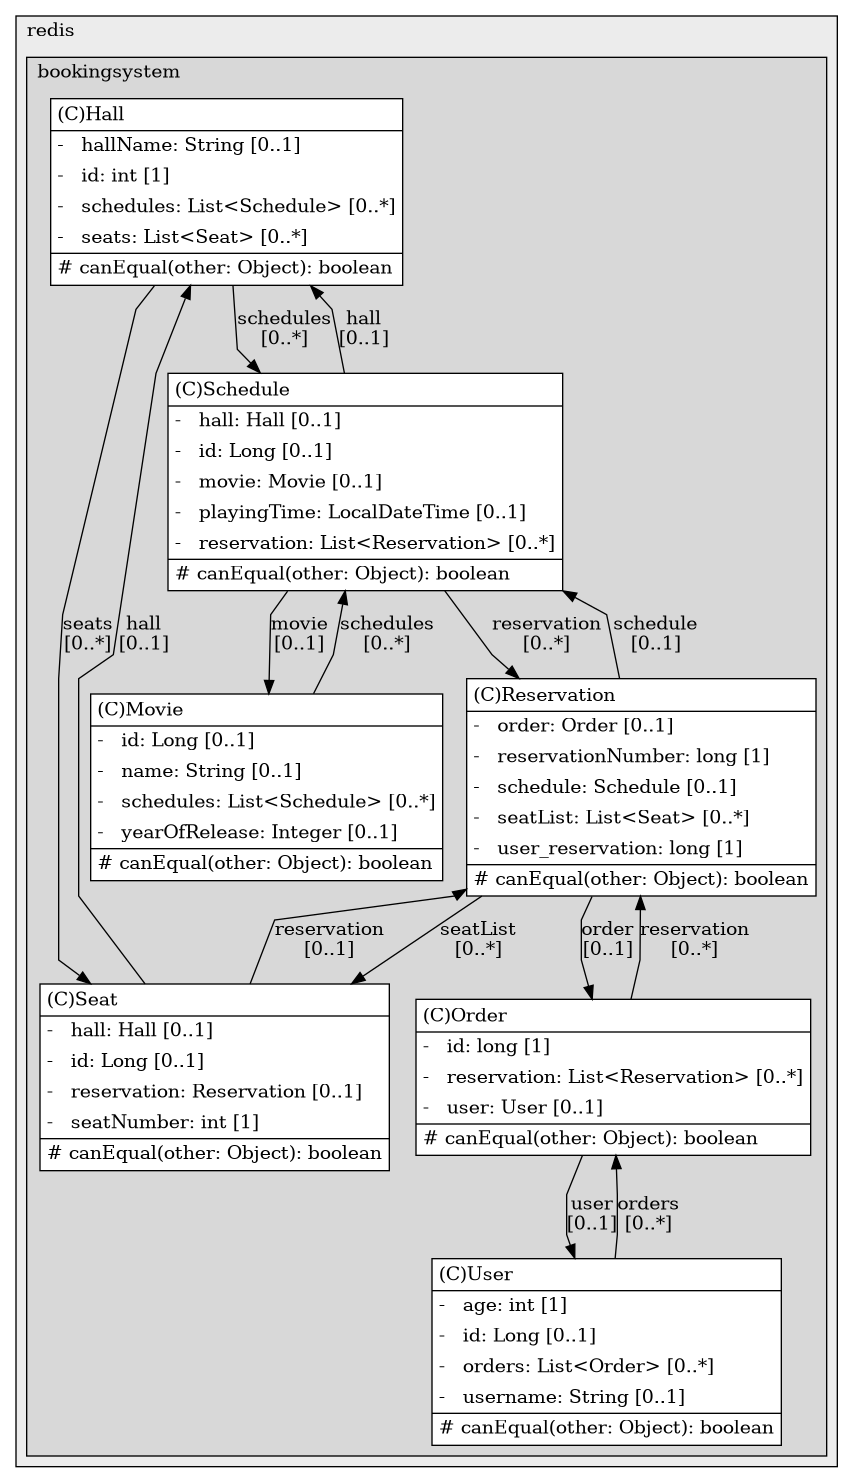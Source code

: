 @startuml

/' diagram meta data start
config=StructureConfiguration;
{
  "projectClassification": {
    "searchMode": "OpenProject", // OpenProject, AllProjects
    "includedProjects": "",
    "pathEndKeywords": "*.impl",
    "isClientPath": "",
    "isClientName": "",
    "isTestPath": "",
    "isTestName": "",
    "isMappingPath": "",
    "isMappingName": "",
    "isDataAccessPath": "",
    "isDataAccessName": "",
    "isDataStructurePath": "",
    "isDataStructureName": "",
    "isInterfaceStructuresPath": "",
    "isInterfaceStructuresName": "",
    "isEntryPointPath": "",
    "isEntryPointName": "",
    "treatFinalFieldsAsMandatory": false
  },
  "graphRestriction": {
    "classPackageExcludeFilter": "",
    "classPackageIncludeFilter": "",
    "classNameExcludeFilter": "",
    "classNameIncludeFilter": "",
    "methodNameExcludeFilter": "",
    "methodNameIncludeFilter": "",
    "removeByInheritance": "", // inheritance/annotation based filtering is done in a second step
    "removeByAnnotation": "",
    "removeByClassPackage": "", // cleanup the graph after inheritance/annotation based filtering is done
    "removeByClassName": "",
    "cutMappings": false,
    "cutEnum": true,
    "cutTests": true,
    "cutClient": true,
    "cutDataAccess": false,
    "cutInterfaceStructures": false,
    "cutDataStructures": false,
    "cutGetterAndSetter": true,
    "cutConstructors": true
  },
  "graphTraversal": {
    "forwardDepth": 6,
    "backwardDepth": 6,
    "classPackageExcludeFilter": "",
    "classPackageIncludeFilter": "",
    "classNameExcludeFilter": "",
    "classNameIncludeFilter": "",
    "methodNameExcludeFilter": "",
    "methodNameIncludeFilter": "",
    "hideMappings": false,
    "hideDataStructures": false,
    "hidePrivateMethods": true,
    "hideInterfaceCalls": true, // indirection: implementation -> interface (is hidden) -> implementation
    "onlyShowApplicationEntryPoints": false, // root node is included
    "useMethodCallsForStructureDiagram": "ForwardOnly" // ForwardOnly, BothDirections, No
  },
  "details": {
    "aggregation": "GroupByClass", // ByClass, GroupByClass, None
    "showClassGenericTypes": true,
    "showMethods": true,
    "showMethodParameterNames": true,
    "showMethodParameterTypes": true,
    "showMethodReturnType": true,
    "showPackageLevels": 2,
    "showDetailedClassStructure": true
  },
  "rootClass": "com.redis.bookingsystem.models.Hall",
  "extensionCallbackMethod": "" // qualified.class.name#methodName - signature: public static String method(String)
}
diagram meta data end '/



digraph g {
    rankdir="TB"
    splines=polyline
    

'nodes 
subgraph cluster_108389755 { 
   	label=redis
	labeljust=l
	fillcolor="#ececec"
	style=filled
   
   subgraph cluster_224165739 { 
   	label=bookingsystem
	labeljust=l
	fillcolor="#d8d8d8"
	style=filled
   
   Hall1339996560[
	label=<<TABLE BORDER="1" CELLBORDER="0" CELLPADDING="4" CELLSPACING="0">
<TR><TD ALIGN="LEFT" >(C)Hall</TD></TR>
<HR/>
<TR><TD ALIGN="LEFT" >-   hallName: String [0..1]</TD></TR>
<TR><TD ALIGN="LEFT" >-   id: int [1]</TD></TR>
<TR><TD ALIGN="LEFT" >-   schedules: List&lt;Schedule&gt; [0..*]</TD></TR>
<TR><TD ALIGN="LEFT" >-   seats: List&lt;Seat&gt; [0..*]</TD></TR>
<HR/>
<TR><TD ALIGN="LEFT" ># canEqual(other: Object): boolean</TD></TR>
</TABLE>>
	style=filled
	margin=0
	shape=plaintext
	fillcolor="#FFFFFF"
];

Movie1339996560[
	label=<<TABLE BORDER="1" CELLBORDER="0" CELLPADDING="4" CELLSPACING="0">
<TR><TD ALIGN="LEFT" >(C)Movie</TD></TR>
<HR/>
<TR><TD ALIGN="LEFT" >-   id: Long [0..1]</TD></TR>
<TR><TD ALIGN="LEFT" >-   name: String [0..1]</TD></TR>
<TR><TD ALIGN="LEFT" >-   schedules: List&lt;Schedule&gt; [0..*]</TD></TR>
<TR><TD ALIGN="LEFT" >-   yearOfRelease: Integer [0..1]</TD></TR>
<HR/>
<TR><TD ALIGN="LEFT" ># canEqual(other: Object): boolean</TD></TR>
</TABLE>>
	style=filled
	margin=0
	shape=plaintext
	fillcolor="#FFFFFF"
];

Order1339996560[
	label=<<TABLE BORDER="1" CELLBORDER="0" CELLPADDING="4" CELLSPACING="0">
<TR><TD ALIGN="LEFT" >(C)Order</TD></TR>
<HR/>
<TR><TD ALIGN="LEFT" >-   id: long [1]</TD></TR>
<TR><TD ALIGN="LEFT" >-   reservation: List&lt;Reservation&gt; [0..*]</TD></TR>
<TR><TD ALIGN="LEFT" >-   user: User [0..1]</TD></TR>
<HR/>
<TR><TD ALIGN="LEFT" ># canEqual(other: Object): boolean</TD></TR>
</TABLE>>
	style=filled
	margin=0
	shape=plaintext
	fillcolor="#FFFFFF"
];

Reservation1339996560[
	label=<<TABLE BORDER="1" CELLBORDER="0" CELLPADDING="4" CELLSPACING="0">
<TR><TD ALIGN="LEFT" >(C)Reservation</TD></TR>
<HR/>
<TR><TD ALIGN="LEFT" >-   order: Order [0..1]</TD></TR>
<TR><TD ALIGN="LEFT" >-   reservationNumber: long [1]</TD></TR>
<TR><TD ALIGN="LEFT" >-   schedule: Schedule [0..1]</TD></TR>
<TR><TD ALIGN="LEFT" >-   seatList: List&lt;Seat&gt; [0..*]</TD></TR>
<TR><TD ALIGN="LEFT" >-   user_reservation: long [1]</TD></TR>
<HR/>
<TR><TD ALIGN="LEFT" ># canEqual(other: Object): boolean</TD></TR>
</TABLE>>
	style=filled
	margin=0
	shape=plaintext
	fillcolor="#FFFFFF"
];

Schedule1339996560[
	label=<<TABLE BORDER="1" CELLBORDER="0" CELLPADDING="4" CELLSPACING="0">
<TR><TD ALIGN="LEFT" >(C)Schedule</TD></TR>
<HR/>
<TR><TD ALIGN="LEFT" >-   hall: Hall [0..1]</TD></TR>
<TR><TD ALIGN="LEFT" >-   id: Long [0..1]</TD></TR>
<TR><TD ALIGN="LEFT" >-   movie: Movie [0..1]</TD></TR>
<TR><TD ALIGN="LEFT" >-   playingTime: LocalDateTime [0..1]</TD></TR>
<TR><TD ALIGN="LEFT" >-   reservation: List&lt;Reservation&gt; [0..*]</TD></TR>
<HR/>
<TR><TD ALIGN="LEFT" ># canEqual(other: Object): boolean</TD></TR>
</TABLE>>
	style=filled
	margin=0
	shape=plaintext
	fillcolor="#FFFFFF"
];

Seat1339996560[
	label=<<TABLE BORDER="1" CELLBORDER="0" CELLPADDING="4" CELLSPACING="0">
<TR><TD ALIGN="LEFT" >(C)Seat</TD></TR>
<HR/>
<TR><TD ALIGN="LEFT" >-   hall: Hall [0..1]</TD></TR>
<TR><TD ALIGN="LEFT" >-   id: Long [0..1]</TD></TR>
<TR><TD ALIGN="LEFT" >-   reservation: Reservation [0..1]</TD></TR>
<TR><TD ALIGN="LEFT" >-   seatNumber: int [1]</TD></TR>
<HR/>
<TR><TD ALIGN="LEFT" ># canEqual(other: Object): boolean</TD></TR>
</TABLE>>
	style=filled
	margin=0
	shape=plaintext
	fillcolor="#FFFFFF"
];

User1339996560[
	label=<<TABLE BORDER="1" CELLBORDER="0" CELLPADDING="4" CELLSPACING="0">
<TR><TD ALIGN="LEFT" >(C)User</TD></TR>
<HR/>
<TR><TD ALIGN="LEFT" >-   age: int [1]</TD></TR>
<TR><TD ALIGN="LEFT" >-   id: Long [0..1]</TD></TR>
<TR><TD ALIGN="LEFT" >-   orders: List&lt;Order&gt; [0..*]</TD></TR>
<TR><TD ALIGN="LEFT" >-   username: String [0..1]</TD></TR>
<HR/>
<TR><TD ALIGN="LEFT" ># canEqual(other: Object): boolean</TD></TR>
</TABLE>>
	style=filled
	margin=0
	shape=plaintext
	fillcolor="#FFFFFF"
];
} 
} 

'edges    
Hall1339996560 -> Schedule1339996560[label="schedules
[0..*]"];
Hall1339996560 -> Seat1339996560[label="seats
[0..*]"];
Movie1339996560 -> Schedule1339996560[label="schedules
[0..*]"];
Order1339996560 -> Reservation1339996560[label="reservation
[0..*]"];
Order1339996560 -> User1339996560[label="user
[0..1]"];
Reservation1339996560 -> Order1339996560[label="order
[0..1]"];
Reservation1339996560 -> Schedule1339996560[label="schedule
[0..1]"];
Reservation1339996560 -> Seat1339996560[label="seatList
[0..*]"];
Schedule1339996560 -> Hall1339996560[label="hall
[0..1]"];
Schedule1339996560 -> Movie1339996560[label="movie
[0..1]"];
Schedule1339996560 -> Reservation1339996560[label="reservation
[0..*]"];
Seat1339996560 -> Hall1339996560[label="hall
[0..1]"];
Seat1339996560 -> Reservation1339996560[label="reservation
[0..1]"];
User1339996560 -> Order1339996560[label="orders
[0..*]"];
    
}
@enduml